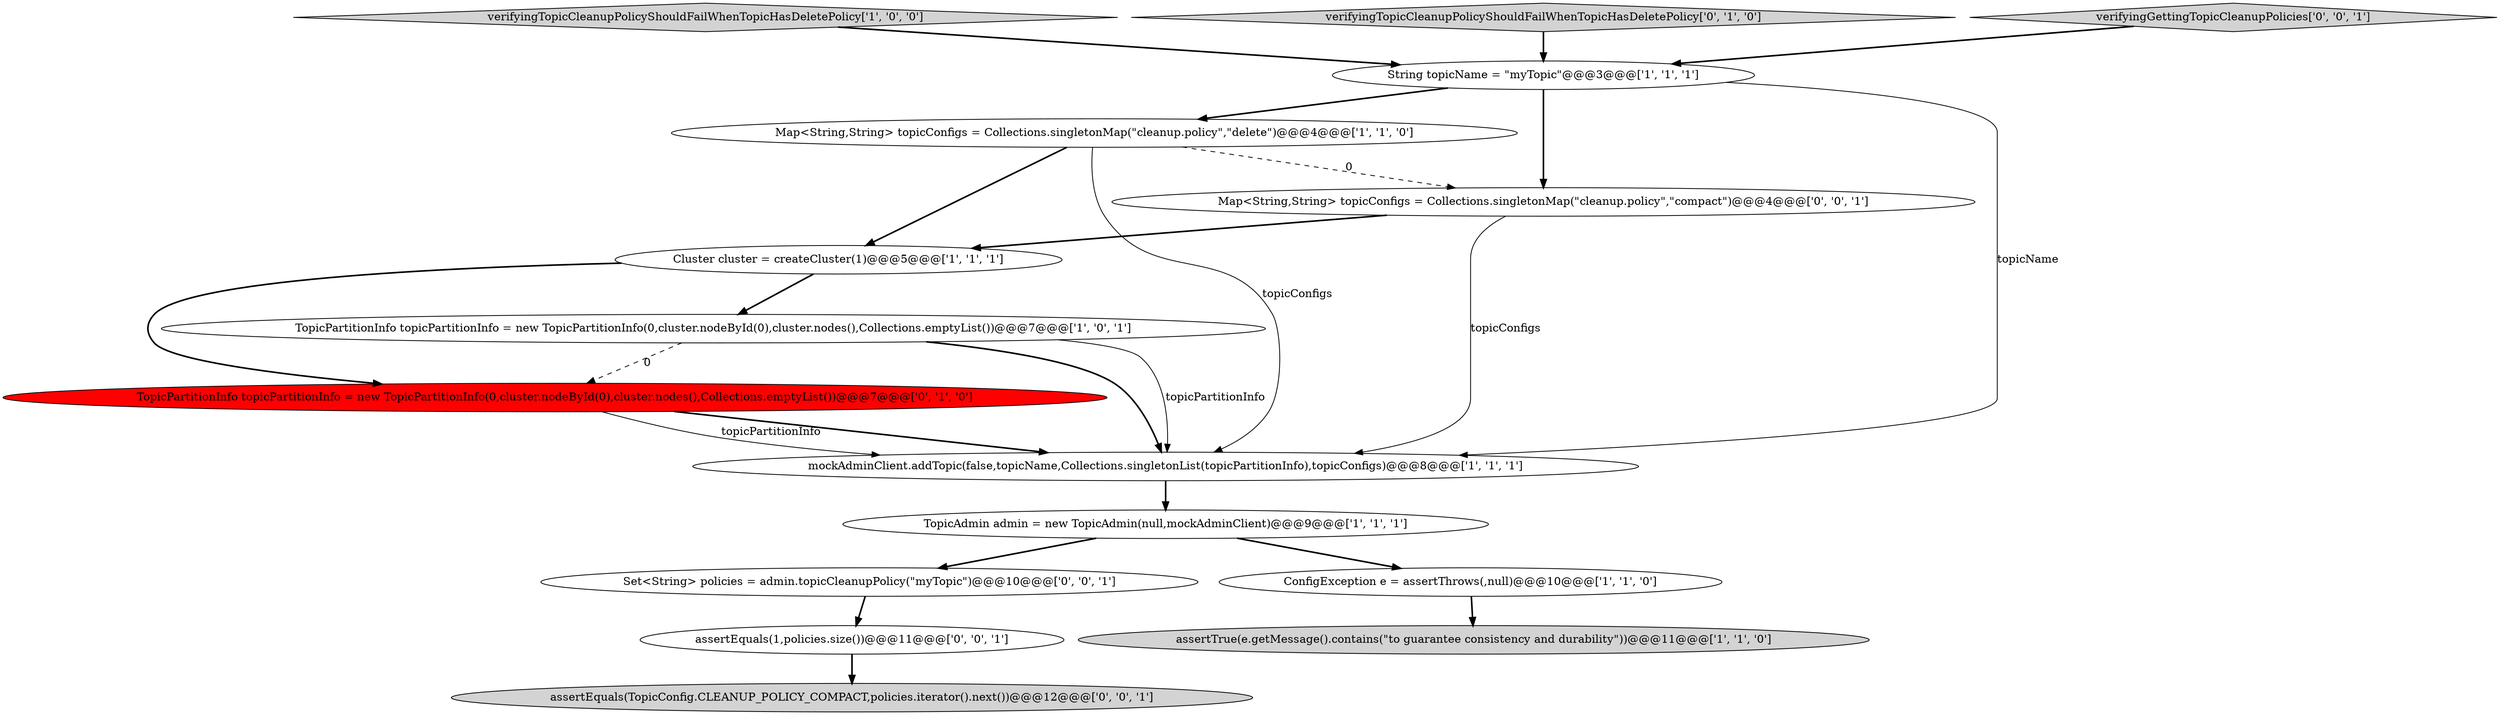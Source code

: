 digraph {
5 [style = filled, label = "Map<String,String> topicConfigs = Collections.singletonMap(\"cleanup.policy\",\"delete\")@@@4@@@['1', '1', '0']", fillcolor = white, shape = ellipse image = "AAA0AAABBB1BBB"];
3 [style = filled, label = "TopicPartitionInfo topicPartitionInfo = new TopicPartitionInfo(0,cluster.nodeById(0),cluster.nodes(),Collections.emptyList())@@@7@@@['1', '0', '1']", fillcolor = white, shape = ellipse image = "AAA0AAABBB1BBB"];
1 [style = filled, label = "String topicName = \"myTopic\"@@@3@@@['1', '1', '1']", fillcolor = white, shape = ellipse image = "AAA0AAABBB1BBB"];
4 [style = filled, label = "TopicAdmin admin = new TopicAdmin(null,mockAdminClient)@@@9@@@['1', '1', '1']", fillcolor = white, shape = ellipse image = "AAA0AAABBB1BBB"];
6 [style = filled, label = "assertTrue(e.getMessage().contains(\"to guarantee consistency and durability\"))@@@11@@@['1', '1', '0']", fillcolor = lightgray, shape = ellipse image = "AAA0AAABBB1BBB"];
9 [style = filled, label = "TopicPartitionInfo topicPartitionInfo = new TopicPartitionInfo(0,cluster.nodeById(0),cluster.nodes(),Collections.emptyList())@@@7@@@['0', '1', '0']", fillcolor = red, shape = ellipse image = "AAA1AAABBB2BBB"];
15 [style = filled, label = "Set<String> policies = admin.topicCleanupPolicy(\"myTopic\")@@@10@@@['0', '0', '1']", fillcolor = white, shape = ellipse image = "AAA0AAABBB3BBB"];
7 [style = filled, label = "verifyingTopicCleanupPolicyShouldFailWhenTopicHasDeletePolicy['1', '0', '0']", fillcolor = lightgray, shape = diamond image = "AAA0AAABBB1BBB"];
14 [style = filled, label = "Map<String,String> topicConfigs = Collections.singletonMap(\"cleanup.policy\",\"compact\")@@@4@@@['0', '0', '1']", fillcolor = white, shape = ellipse image = "AAA0AAABBB3BBB"];
10 [style = filled, label = "verifyingTopicCleanupPolicyShouldFailWhenTopicHasDeletePolicy['0', '1', '0']", fillcolor = lightgray, shape = diamond image = "AAA0AAABBB2BBB"];
11 [style = filled, label = "verifyingGettingTopicCleanupPolicies['0', '0', '1']", fillcolor = lightgray, shape = diamond image = "AAA0AAABBB3BBB"];
12 [style = filled, label = "assertEquals(1,policies.size())@@@11@@@['0', '0', '1']", fillcolor = white, shape = ellipse image = "AAA0AAABBB3BBB"];
2 [style = filled, label = "ConfigException e = assertThrows(,null)@@@10@@@['1', '1', '0']", fillcolor = white, shape = ellipse image = "AAA0AAABBB1BBB"];
13 [style = filled, label = "assertEquals(TopicConfig.CLEANUP_POLICY_COMPACT,policies.iterator().next())@@@12@@@['0', '0', '1']", fillcolor = lightgray, shape = ellipse image = "AAA0AAABBB3BBB"];
8 [style = filled, label = "Cluster cluster = createCluster(1)@@@5@@@['1', '1', '1']", fillcolor = white, shape = ellipse image = "AAA0AAABBB1BBB"];
0 [style = filled, label = "mockAdminClient.addTopic(false,topicName,Collections.singletonList(topicPartitionInfo),topicConfigs)@@@8@@@['1', '1', '1']", fillcolor = white, shape = ellipse image = "AAA0AAABBB1BBB"];
1->5 [style = bold, label=""];
5->8 [style = bold, label=""];
5->14 [style = dashed, label="0"];
7->1 [style = bold, label=""];
9->0 [style = bold, label=""];
3->0 [style = solid, label="topicPartitionInfo"];
11->1 [style = bold, label=""];
14->0 [style = solid, label="topicConfigs"];
2->6 [style = bold, label=""];
4->15 [style = bold, label=""];
8->3 [style = bold, label=""];
4->2 [style = bold, label=""];
1->0 [style = solid, label="topicName"];
5->0 [style = solid, label="topicConfigs"];
3->0 [style = bold, label=""];
12->13 [style = bold, label=""];
3->9 [style = dashed, label="0"];
0->4 [style = bold, label=""];
8->9 [style = bold, label=""];
1->14 [style = bold, label=""];
14->8 [style = bold, label=""];
15->12 [style = bold, label=""];
10->1 [style = bold, label=""];
9->0 [style = solid, label="topicPartitionInfo"];
}
